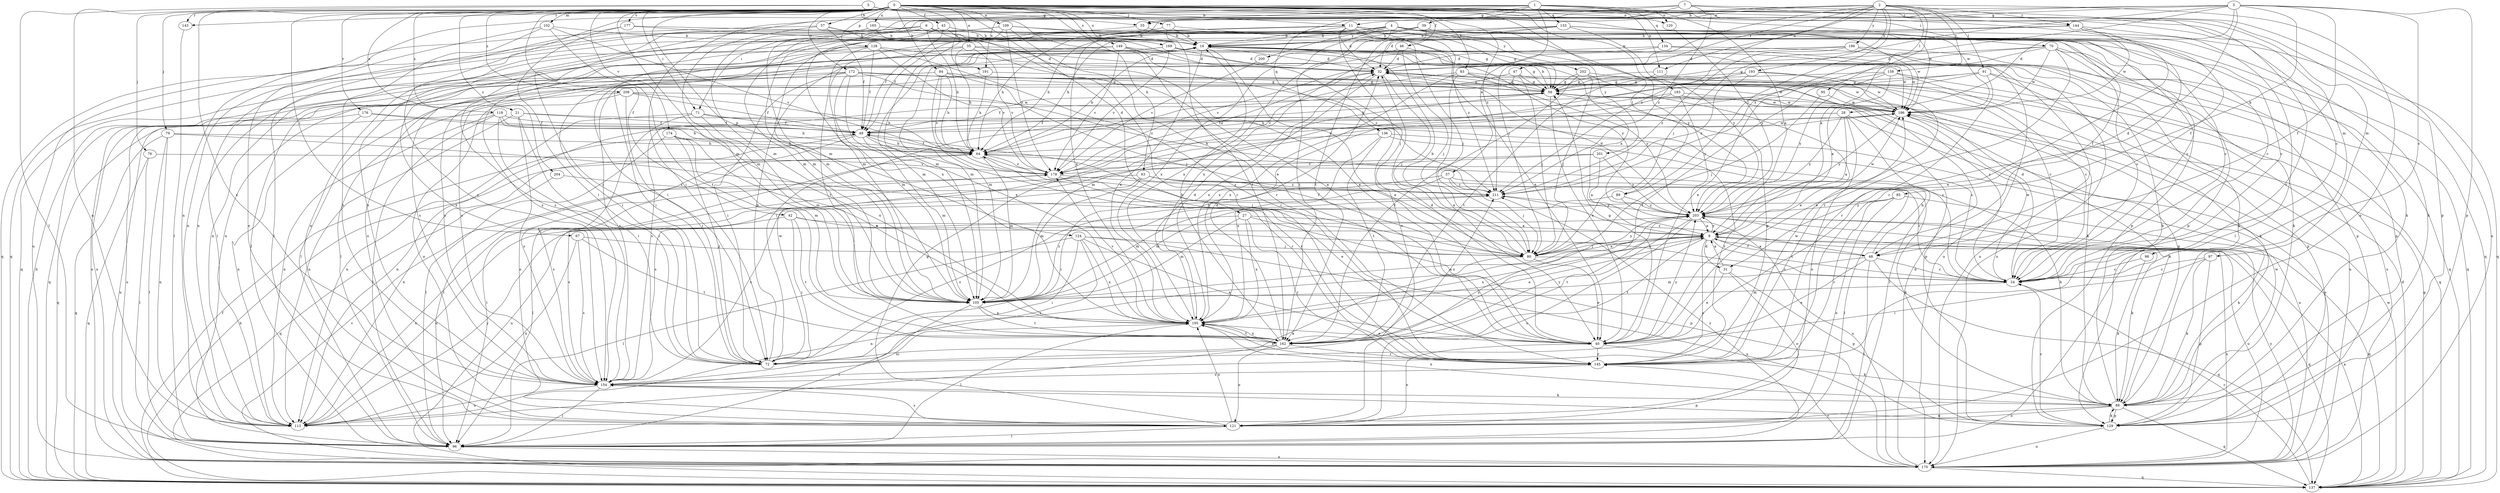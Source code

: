 strict digraph  {
0;
1;
2;
3;
4;
5;
6;
7;
8;
11;
16;
21;
24;
27;
28;
31;
32;
35;
37;
39;
40;
42;
43;
46;
47;
48;
49;
55;
56;
57;
63;
64;
67;
70;
71;
72;
76;
77;
79;
80;
83;
84;
85;
88;
89;
91;
95;
96;
97;
98;
102;
105;
109;
111;
113;
118;
120;
121;
124;
128;
129;
133;
134;
136;
137;
143;
144;
145;
149;
154;
158;
162;
165;
169;
170;
172;
174;
176;
177;
178;
183;
186;
191;
193;
195;
196;
200;
201;
202;
203;
204;
208;
211;
0 -> 11  [label=b];
0 -> 21  [label=c];
0 -> 24  [label=c];
0 -> 27  [label=d];
0 -> 35  [label=e];
0 -> 42  [label=f];
0 -> 43  [label=f];
0 -> 46  [label=f];
0 -> 57  [label=h];
0 -> 63  [label=h];
0 -> 67  [label=i];
0 -> 70  [label=i];
0 -> 71  [label=i];
0 -> 76  [label=j];
0 -> 77  [label=j];
0 -> 79  [label=j];
0 -> 83  [label=k];
0 -> 84  [label=k];
0 -> 89  [label=l];
0 -> 97  [label=m];
0 -> 98  [label=m];
0 -> 102  [label=m];
0 -> 105  [label=m];
0 -> 109  [label=n];
0 -> 118  [label=o];
0 -> 120  [label=o];
0 -> 124  [label=p];
0 -> 128  [label=p];
0 -> 129  [label=p];
0 -> 143  [label=r];
0 -> 149  [label=s];
0 -> 154  [label=s];
0 -> 165  [label=u];
0 -> 169  [label=u];
0 -> 170  [label=u];
0 -> 172  [label=v];
0 -> 174  [label=v];
0 -> 176  [label=v];
0 -> 177  [label=v];
0 -> 183  [label=w];
0 -> 186  [label=w];
0 -> 191  [label=x];
0 -> 204  [label=z];
0 -> 208  [label=z];
0 -> 211  [label=z];
1 -> 8  [label=a];
1 -> 37  [label=e];
1 -> 55  [label=g];
1 -> 105  [label=m];
1 -> 111  [label=n];
1 -> 120  [label=o];
1 -> 133  [label=q];
1 -> 134  [label=q];
1 -> 136  [label=q];
1 -> 143  [label=r];
1 -> 154  [label=s];
1 -> 191  [label=x];
2 -> 8  [label=a];
2 -> 11  [label=b];
2 -> 39  [label=e];
2 -> 47  [label=f];
2 -> 71  [label=i];
2 -> 80  [label=j];
2 -> 89  [label=l];
2 -> 91  [label=l];
2 -> 95  [label=l];
2 -> 111  [label=n];
2 -> 121  [label=o];
2 -> 144  [label=r];
2 -> 158  [label=t];
2 -> 193  [label=x];
2 -> 196  [label=y];
2 -> 211  [label=z];
3 -> 24  [label=c];
3 -> 28  [label=d];
3 -> 31  [label=d];
3 -> 48  [label=f];
3 -> 55  [label=g];
3 -> 72  [label=i];
3 -> 80  [label=j];
3 -> 85  [label=k];
3 -> 105  [label=m];
3 -> 129  [label=p];
3 -> 211  [label=z];
4 -> 16  [label=b];
4 -> 48  [label=f];
4 -> 64  [label=h];
4 -> 88  [label=k];
4 -> 105  [label=m];
4 -> 154  [label=s];
4 -> 162  [label=t];
4 -> 195  [label=x];
4 -> 200  [label=y];
4 -> 201  [label=y];
4 -> 202  [label=y];
4 -> 203  [label=y];
5 -> 40  [label=e];
5 -> 48  [label=f];
5 -> 55  [label=g];
5 -> 96  [label=l];
5 -> 113  [label=n];
5 -> 186  [label=w];
6 -> 16  [label=b];
6 -> 24  [label=c];
6 -> 40  [label=e];
6 -> 56  [label=g];
6 -> 64  [label=h];
6 -> 105  [label=m];
6 -> 121  [label=o];
6 -> 154  [label=s];
6 -> 170  [label=u];
7 -> 72  [label=i];
7 -> 113  [label=n];
7 -> 144  [label=r];
7 -> 145  [label=r];
7 -> 195  [label=x];
7 -> 211  [label=z];
8 -> 24  [label=c];
8 -> 31  [label=d];
8 -> 48  [label=f];
8 -> 80  [label=j];
8 -> 137  [label=q];
8 -> 154  [label=s];
8 -> 162  [label=t];
8 -> 170  [label=u];
8 -> 195  [label=x];
8 -> 203  [label=y];
11 -> 16  [label=b];
11 -> 32  [label=d];
11 -> 49  [label=f];
11 -> 56  [label=g];
11 -> 64  [label=h];
11 -> 80  [label=j];
11 -> 121  [label=o];
11 -> 211  [label=z];
16 -> 32  [label=d];
16 -> 40  [label=e];
16 -> 56  [label=g];
16 -> 88  [label=k];
16 -> 105  [label=m];
16 -> 113  [label=n];
16 -> 170  [label=u];
16 -> 195  [label=x];
21 -> 24  [label=c];
21 -> 49  [label=f];
21 -> 72  [label=i];
21 -> 113  [label=n];
21 -> 121  [label=o];
24 -> 32  [label=d];
24 -> 105  [label=m];
24 -> 186  [label=w];
27 -> 8  [label=a];
27 -> 105  [label=m];
27 -> 113  [label=n];
27 -> 129  [label=p];
27 -> 145  [label=r];
27 -> 195  [label=x];
28 -> 8  [label=a];
28 -> 49  [label=f];
28 -> 96  [label=l];
28 -> 113  [label=n];
28 -> 121  [label=o];
28 -> 170  [label=u];
28 -> 203  [label=y];
31 -> 8  [label=a];
31 -> 40  [label=e];
31 -> 121  [label=o];
31 -> 129  [label=p];
32 -> 56  [label=g];
32 -> 80  [label=j];
32 -> 96  [label=l];
32 -> 195  [label=x];
35 -> 32  [label=d];
35 -> 64  [label=h];
35 -> 72  [label=i];
35 -> 154  [label=s];
35 -> 170  [label=u];
35 -> 178  [label=v];
37 -> 72  [label=i];
37 -> 80  [label=j];
37 -> 96  [label=l];
37 -> 154  [label=s];
37 -> 211  [label=z];
39 -> 16  [label=b];
39 -> 24  [label=c];
39 -> 32  [label=d];
39 -> 64  [label=h];
39 -> 105  [label=m];
39 -> 137  [label=q];
40 -> 32  [label=d];
40 -> 56  [label=g];
40 -> 88  [label=k];
40 -> 121  [label=o];
40 -> 145  [label=r];
40 -> 203  [label=y];
42 -> 8  [label=a];
42 -> 24  [label=c];
42 -> 72  [label=i];
42 -> 113  [label=n];
42 -> 162  [label=t];
43 -> 16  [label=b];
43 -> 24  [label=c];
43 -> 49  [label=f];
43 -> 105  [label=m];
43 -> 145  [label=r];
43 -> 195  [label=x];
46 -> 8  [label=a];
46 -> 32  [label=d];
46 -> 80  [label=j];
46 -> 121  [label=o];
47 -> 24  [label=c];
47 -> 56  [label=g];
47 -> 72  [label=i];
47 -> 80  [label=j];
47 -> 154  [label=s];
48 -> 8  [label=a];
48 -> 24  [label=c];
48 -> 40  [label=e];
48 -> 64  [label=h];
48 -> 96  [label=l];
48 -> 105  [label=m];
48 -> 137  [label=q];
48 -> 211  [label=z];
49 -> 64  [label=h];
49 -> 96  [label=l];
49 -> 105  [label=m];
49 -> 113  [label=n];
49 -> 145  [label=r];
49 -> 186  [label=w];
55 -> 16  [label=b];
55 -> 154  [label=s];
56 -> 16  [label=b];
56 -> 40  [label=e];
56 -> 49  [label=f];
56 -> 154  [label=s];
56 -> 186  [label=w];
57 -> 16  [label=b];
57 -> 49  [label=f];
57 -> 80  [label=j];
57 -> 105  [label=m];
57 -> 137  [label=q];
63 -> 24  [label=c];
63 -> 88  [label=k];
63 -> 105  [label=m];
63 -> 154  [label=s];
63 -> 170  [label=u];
63 -> 211  [label=z];
64 -> 16  [label=b];
64 -> 49  [label=f];
64 -> 80  [label=j];
64 -> 96  [label=l];
64 -> 105  [label=m];
64 -> 154  [label=s];
64 -> 178  [label=v];
67 -> 80  [label=j];
67 -> 113  [label=n];
67 -> 154  [label=s];
67 -> 162  [label=t];
70 -> 24  [label=c];
70 -> 32  [label=d];
70 -> 40  [label=e];
70 -> 56  [label=g];
70 -> 129  [label=p];
70 -> 137  [label=q];
70 -> 145  [label=r];
70 -> 186  [label=w];
71 -> 24  [label=c];
71 -> 49  [label=f];
71 -> 105  [label=m];
71 -> 113  [label=n];
71 -> 154  [label=s];
72 -> 16  [label=b];
72 -> 186  [label=w];
72 -> 203  [label=y];
72 -> 211  [label=z];
76 -> 96  [label=l];
76 -> 137  [label=q];
76 -> 178  [label=v];
77 -> 16  [label=b];
77 -> 40  [label=e];
77 -> 154  [label=s];
77 -> 162  [label=t];
79 -> 64  [label=h];
79 -> 96  [label=l];
79 -> 113  [label=n];
79 -> 137  [label=q];
79 -> 145  [label=r];
80 -> 8  [label=a];
80 -> 16  [label=b];
80 -> 24  [label=c];
80 -> 40  [label=e];
80 -> 49  [label=f];
80 -> 64  [label=h];
80 -> 113  [label=n];
80 -> 203  [label=y];
83 -> 24  [label=c];
83 -> 40  [label=e];
83 -> 56  [label=g];
83 -> 178  [label=v];
83 -> 195  [label=x];
83 -> 203  [label=y];
84 -> 24  [label=c];
84 -> 56  [label=g];
84 -> 64  [label=h];
84 -> 80  [label=j];
84 -> 105  [label=m];
84 -> 170  [label=u];
84 -> 178  [label=v];
85 -> 88  [label=k];
85 -> 105  [label=m];
85 -> 121  [label=o];
85 -> 145  [label=r];
85 -> 203  [label=y];
88 -> 16  [label=b];
88 -> 56  [label=g];
88 -> 64  [label=h];
88 -> 113  [label=n];
88 -> 121  [label=o];
88 -> 129  [label=p];
88 -> 137  [label=q];
88 -> 195  [label=x];
89 -> 105  [label=m];
89 -> 170  [label=u];
89 -> 203  [label=y];
91 -> 56  [label=g];
91 -> 64  [label=h];
91 -> 129  [label=p];
91 -> 137  [label=q];
91 -> 145  [label=r];
91 -> 162  [label=t];
95 -> 80  [label=j];
95 -> 186  [label=w];
96 -> 170  [label=u];
96 -> 211  [label=z];
97 -> 24  [label=c];
97 -> 72  [label=i];
97 -> 88  [label=k];
97 -> 129  [label=p];
98 -> 24  [label=c];
98 -> 88  [label=k];
102 -> 16  [label=b];
102 -> 121  [label=o];
102 -> 154  [label=s];
102 -> 162  [label=t];
102 -> 178  [label=v];
105 -> 8  [label=a];
105 -> 96  [label=l];
105 -> 162  [label=t];
105 -> 195  [label=x];
105 -> 211  [label=z];
109 -> 16  [label=b];
109 -> 24  [label=c];
109 -> 105  [label=m];
109 -> 113  [label=n];
109 -> 129  [label=p];
109 -> 137  [label=q];
109 -> 145  [label=r];
109 -> 178  [label=v];
111 -> 56  [label=g];
111 -> 162  [label=t];
111 -> 170  [label=u];
113 -> 8  [label=a];
113 -> 203  [label=y];
118 -> 49  [label=f];
118 -> 64  [label=h];
118 -> 72  [label=i];
118 -> 96  [label=l];
118 -> 113  [label=n];
118 -> 137  [label=q];
118 -> 195  [label=x];
120 -> 203  [label=y];
121 -> 56  [label=g];
121 -> 96  [label=l];
121 -> 154  [label=s];
121 -> 195  [label=x];
124 -> 40  [label=e];
124 -> 72  [label=i];
124 -> 80  [label=j];
124 -> 96  [label=l];
124 -> 154  [label=s];
124 -> 170  [label=u];
124 -> 195  [label=x];
128 -> 32  [label=d];
128 -> 49  [label=f];
128 -> 113  [label=n];
128 -> 145  [label=r];
128 -> 154  [label=s];
128 -> 162  [label=t];
128 -> 178  [label=v];
129 -> 24  [label=c];
129 -> 88  [label=k];
129 -> 170  [label=u];
129 -> 186  [label=w];
133 -> 16  [label=b];
133 -> 72  [label=i];
133 -> 88  [label=k];
133 -> 145  [label=r];
133 -> 162  [label=t];
133 -> 186  [label=w];
133 -> 195  [label=x];
133 -> 203  [label=y];
134 -> 32  [label=d];
134 -> 105  [label=m];
134 -> 137  [label=q];
134 -> 186  [label=w];
136 -> 64  [label=h];
136 -> 145  [label=r];
136 -> 162  [label=t];
136 -> 170  [label=u];
136 -> 195  [label=x];
137 -> 8  [label=a];
137 -> 16  [label=b];
137 -> 24  [label=c];
137 -> 32  [label=d];
137 -> 49  [label=f];
137 -> 56  [label=g];
137 -> 64  [label=h];
137 -> 186  [label=w];
143 -> 96  [label=l];
144 -> 16  [label=b];
144 -> 40  [label=e];
144 -> 96  [label=l];
144 -> 137  [label=q];
144 -> 186  [label=w];
144 -> 195  [label=x];
145 -> 56  [label=g];
145 -> 154  [label=s];
145 -> 186  [label=w];
145 -> 195  [label=x];
149 -> 32  [label=d];
149 -> 137  [label=q];
149 -> 154  [label=s];
149 -> 178  [label=v];
149 -> 203  [label=y];
149 -> 211  [label=z];
154 -> 88  [label=k];
154 -> 96  [label=l];
154 -> 113  [label=n];
154 -> 129  [label=p];
154 -> 195  [label=x];
158 -> 8  [label=a];
158 -> 56  [label=g];
158 -> 88  [label=k];
158 -> 170  [label=u];
158 -> 195  [label=x];
158 -> 203  [label=y];
162 -> 16  [label=b];
162 -> 32  [label=d];
162 -> 72  [label=i];
162 -> 121  [label=o];
162 -> 145  [label=r];
162 -> 195  [label=x];
162 -> 203  [label=y];
162 -> 211  [label=z];
165 -> 16  [label=b];
165 -> 40  [label=e];
165 -> 96  [label=l];
165 -> 113  [label=n];
169 -> 32  [label=d];
169 -> 72  [label=i];
169 -> 96  [label=l];
169 -> 170  [label=u];
169 -> 178  [label=v];
169 -> 186  [label=w];
170 -> 32  [label=d];
170 -> 137  [label=q];
170 -> 145  [label=r];
170 -> 178  [label=v];
170 -> 203  [label=y];
172 -> 56  [label=g];
172 -> 72  [label=i];
172 -> 88  [label=k];
172 -> 96  [label=l];
172 -> 105  [label=m];
172 -> 137  [label=q];
172 -> 186  [label=w];
172 -> 195  [label=x];
172 -> 211  [label=z];
174 -> 64  [label=h];
174 -> 72  [label=i];
174 -> 96  [label=l];
174 -> 105  [label=m];
174 -> 195  [label=x];
176 -> 49  [label=f];
176 -> 64  [label=h];
176 -> 113  [label=n];
176 -> 170  [label=u];
177 -> 16  [label=b];
177 -> 72  [label=i];
177 -> 96  [label=l];
177 -> 129  [label=p];
178 -> 32  [label=d];
178 -> 40  [label=e];
178 -> 96  [label=l];
178 -> 211  [label=z];
183 -> 64  [label=h];
183 -> 129  [label=p];
183 -> 178  [label=v];
183 -> 186  [label=w];
183 -> 203  [label=y];
186 -> 49  [label=f];
186 -> 88  [label=k];
186 -> 203  [label=y];
191 -> 56  [label=g];
191 -> 64  [label=h];
191 -> 170  [label=u];
193 -> 40  [label=e];
193 -> 56  [label=g];
193 -> 105  [label=m];
193 -> 186  [label=w];
193 -> 211  [label=z];
195 -> 8  [label=a];
195 -> 32  [label=d];
195 -> 40  [label=e];
195 -> 96  [label=l];
195 -> 162  [label=t];
195 -> 178  [label=v];
196 -> 32  [label=d];
196 -> 88  [label=k];
196 -> 129  [label=p];
196 -> 178  [label=v];
196 -> 211  [label=z];
200 -> 178  [label=v];
201 -> 8  [label=a];
201 -> 154  [label=s];
201 -> 178  [label=v];
201 -> 203  [label=y];
202 -> 40  [label=e];
202 -> 56  [label=g];
202 -> 80  [label=j];
202 -> 162  [label=t];
202 -> 186  [label=w];
203 -> 8  [label=a];
203 -> 32  [label=d];
203 -> 88  [label=k];
203 -> 121  [label=o];
203 -> 137  [label=q];
203 -> 162  [label=t];
203 -> 170  [label=u];
203 -> 186  [label=w];
204 -> 137  [label=q];
204 -> 211  [label=z];
208 -> 49  [label=f];
208 -> 64  [label=h];
208 -> 72  [label=i];
208 -> 121  [label=o];
208 -> 170  [label=u];
208 -> 186  [label=w];
211 -> 203  [label=y];
}
